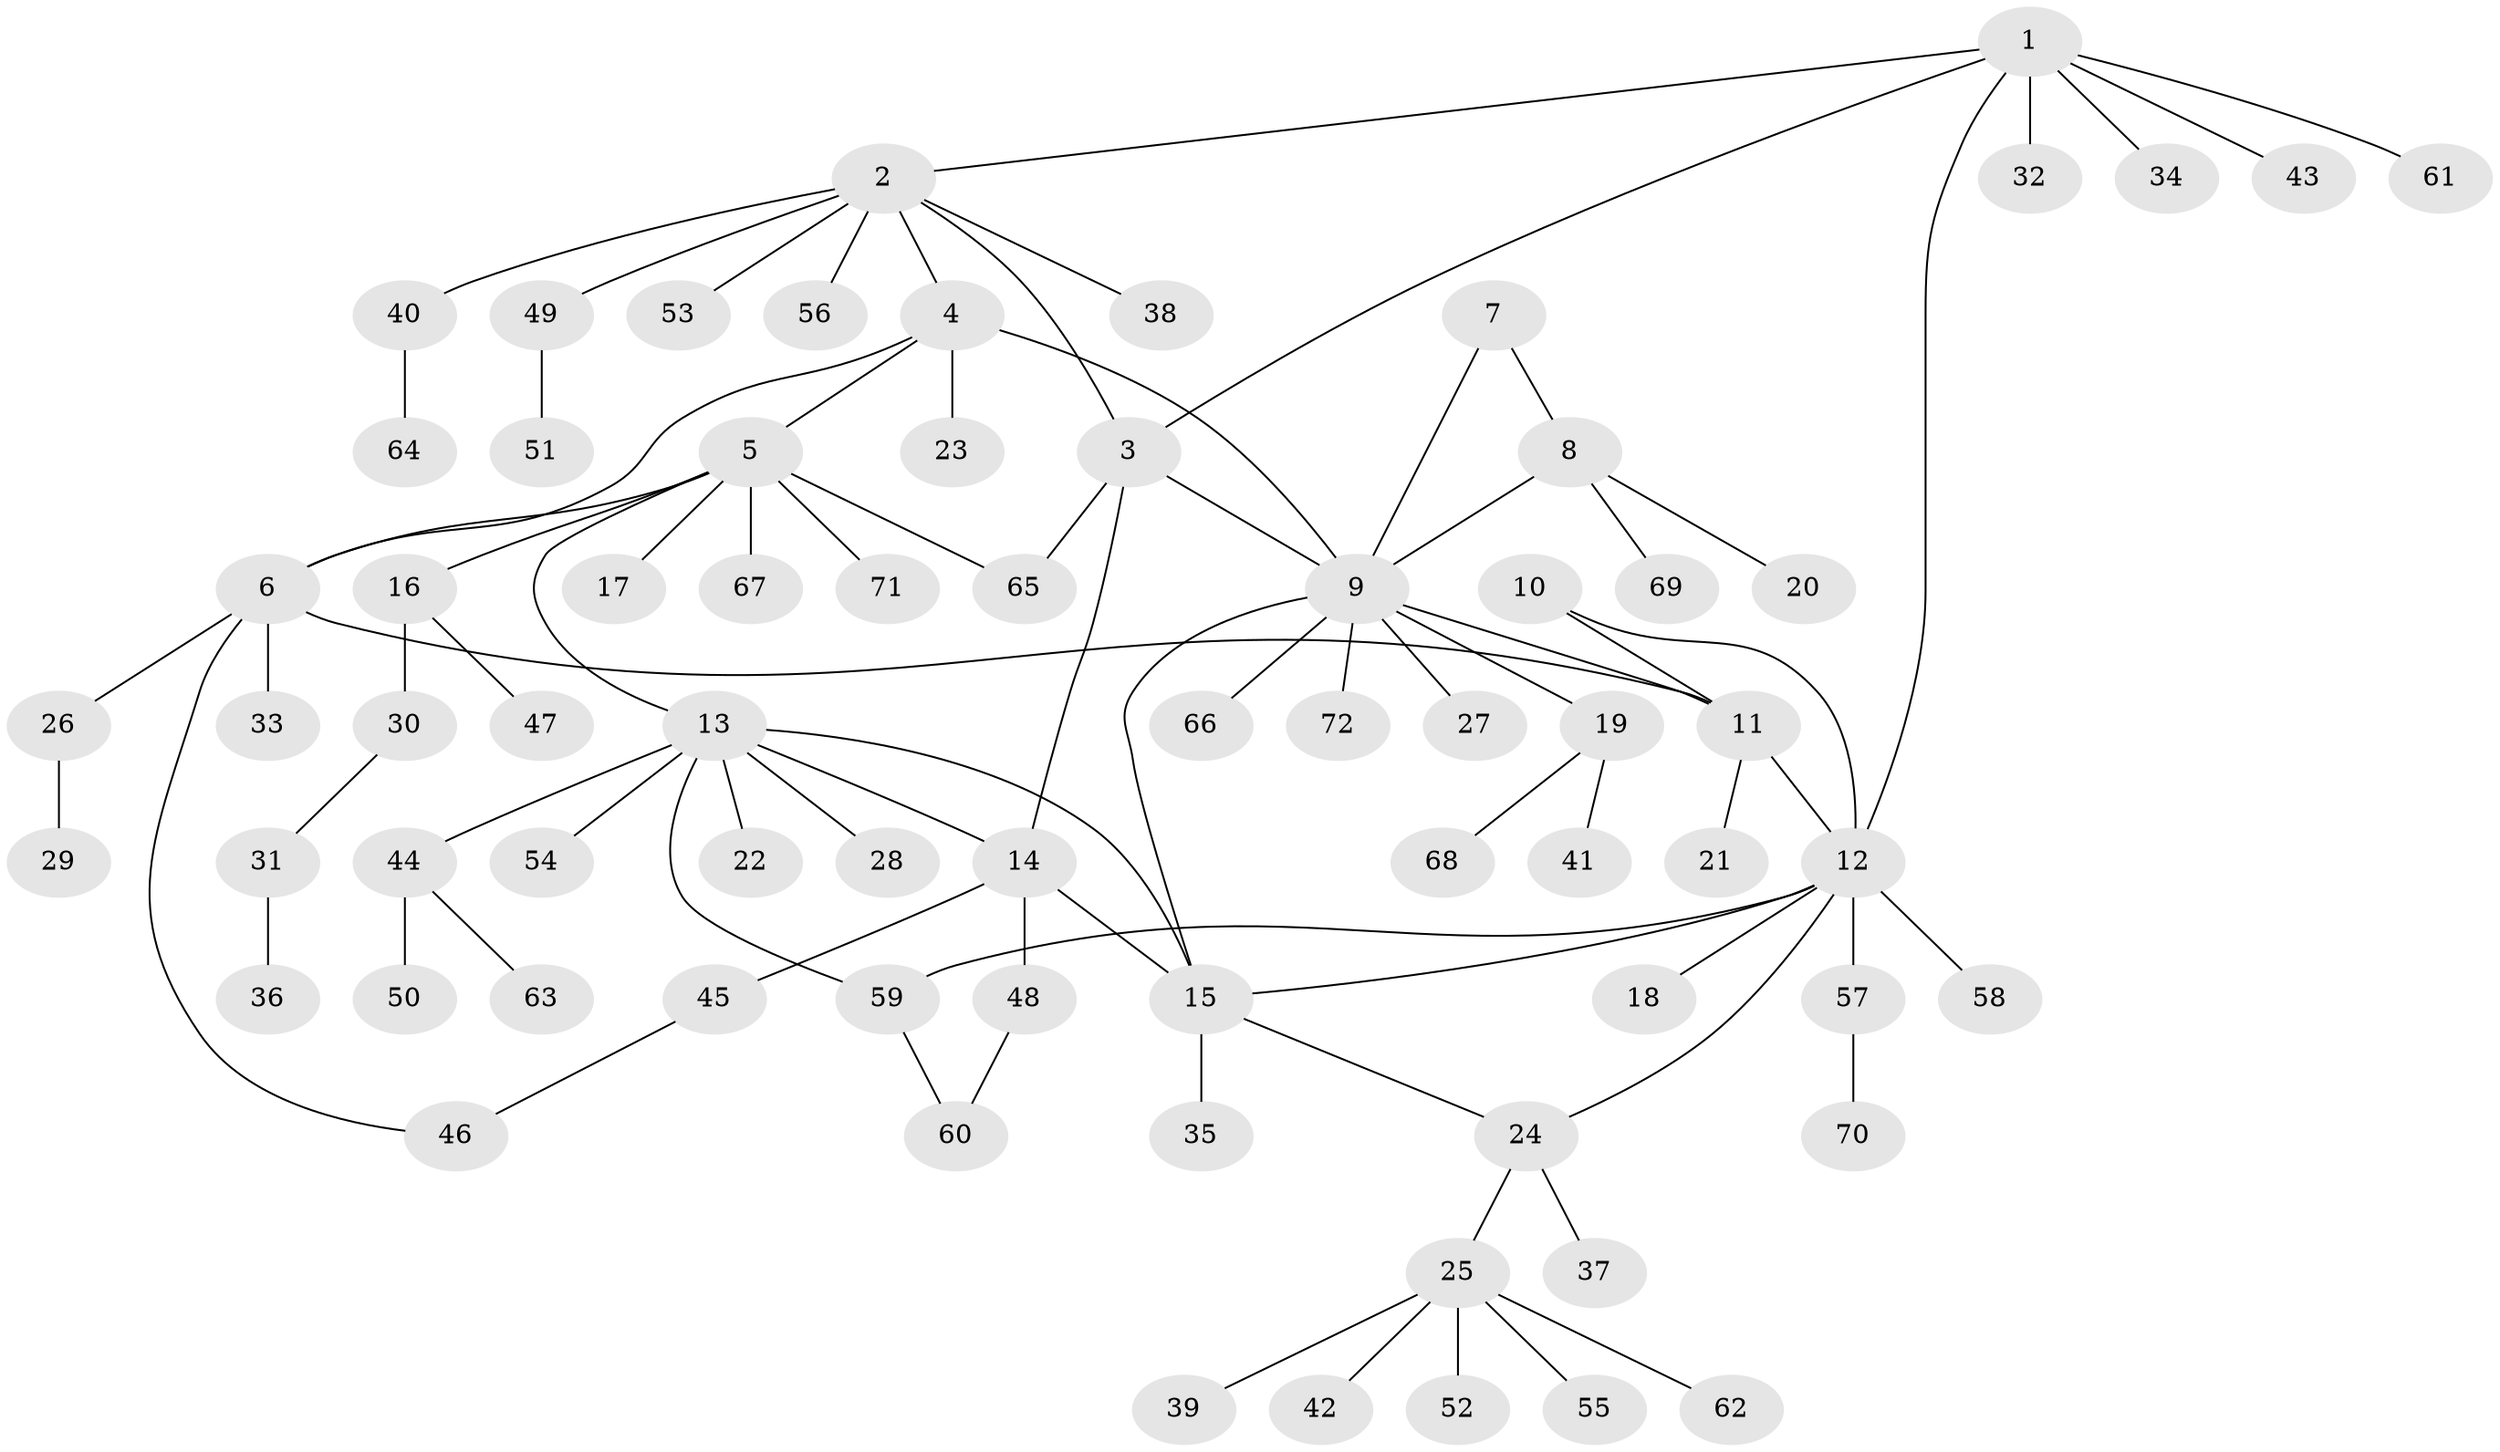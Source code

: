 // Generated by graph-tools (version 1.1) at 2025/50/03/09/25 03:50:38]
// undirected, 72 vertices, 87 edges
graph export_dot {
graph [start="1"]
  node [color=gray90,style=filled];
  1;
  2;
  3;
  4;
  5;
  6;
  7;
  8;
  9;
  10;
  11;
  12;
  13;
  14;
  15;
  16;
  17;
  18;
  19;
  20;
  21;
  22;
  23;
  24;
  25;
  26;
  27;
  28;
  29;
  30;
  31;
  32;
  33;
  34;
  35;
  36;
  37;
  38;
  39;
  40;
  41;
  42;
  43;
  44;
  45;
  46;
  47;
  48;
  49;
  50;
  51;
  52;
  53;
  54;
  55;
  56;
  57;
  58;
  59;
  60;
  61;
  62;
  63;
  64;
  65;
  66;
  67;
  68;
  69;
  70;
  71;
  72;
  1 -- 2;
  1 -- 3;
  1 -- 12;
  1 -- 32;
  1 -- 34;
  1 -- 43;
  1 -- 61;
  2 -- 3;
  2 -- 4;
  2 -- 38;
  2 -- 40;
  2 -- 49;
  2 -- 53;
  2 -- 56;
  3 -- 9;
  3 -- 14;
  3 -- 65;
  4 -- 5;
  4 -- 6;
  4 -- 9;
  4 -- 23;
  5 -- 6;
  5 -- 13;
  5 -- 16;
  5 -- 17;
  5 -- 65;
  5 -- 67;
  5 -- 71;
  6 -- 11;
  6 -- 26;
  6 -- 33;
  6 -- 46;
  7 -- 8;
  7 -- 9;
  8 -- 9;
  8 -- 20;
  8 -- 69;
  9 -- 11;
  9 -- 15;
  9 -- 19;
  9 -- 27;
  9 -- 66;
  9 -- 72;
  10 -- 11;
  10 -- 12;
  11 -- 12;
  11 -- 21;
  12 -- 15;
  12 -- 18;
  12 -- 24;
  12 -- 57;
  12 -- 58;
  12 -- 59;
  13 -- 14;
  13 -- 15;
  13 -- 22;
  13 -- 28;
  13 -- 44;
  13 -- 54;
  13 -- 59;
  14 -- 15;
  14 -- 45;
  14 -- 48;
  15 -- 24;
  15 -- 35;
  16 -- 30;
  16 -- 47;
  19 -- 41;
  19 -- 68;
  24 -- 25;
  24 -- 37;
  25 -- 39;
  25 -- 42;
  25 -- 52;
  25 -- 55;
  25 -- 62;
  26 -- 29;
  30 -- 31;
  31 -- 36;
  40 -- 64;
  44 -- 50;
  44 -- 63;
  45 -- 46;
  48 -- 60;
  49 -- 51;
  57 -- 70;
  59 -- 60;
}
